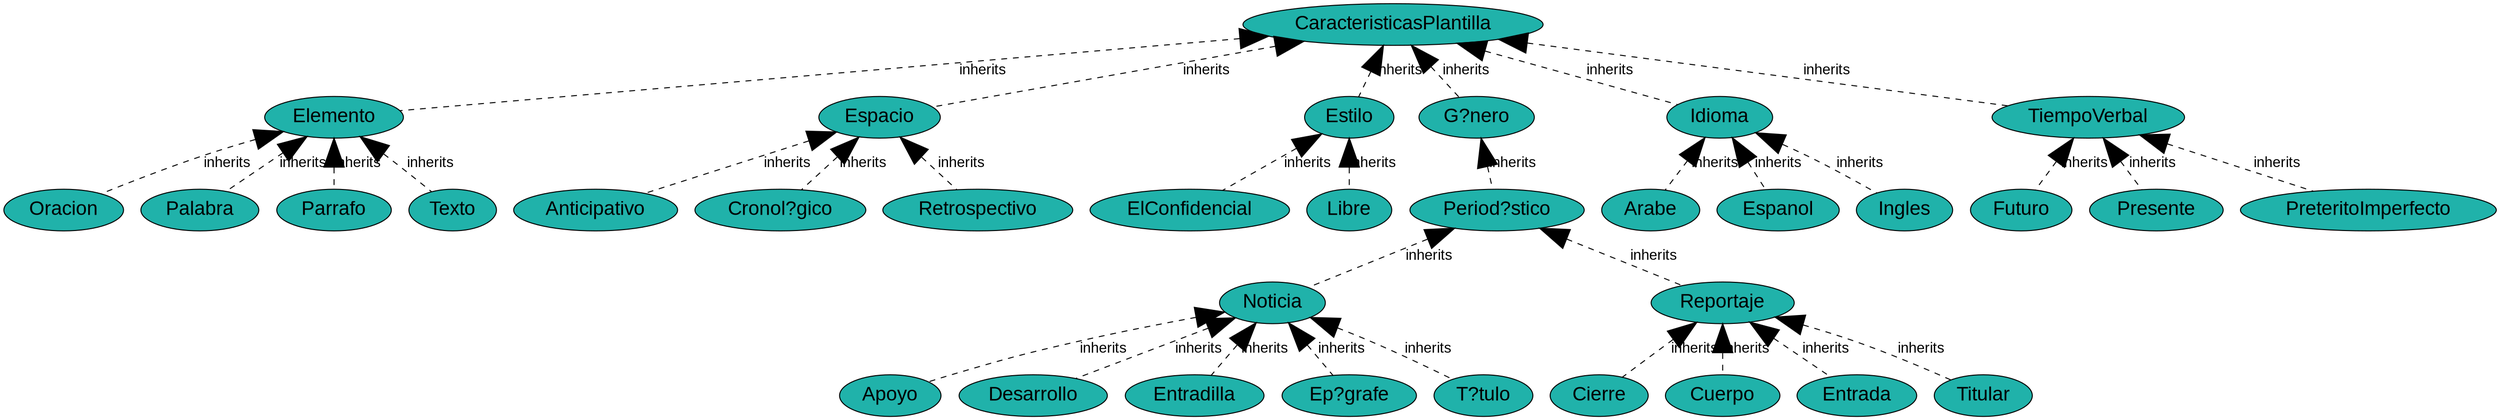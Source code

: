 graph characteristics{
	node [fontname="Arial"]; 
	edge [fontname="Arial",fontsize=12]

	//node_class
	node [shape=ellipse,style=filled,fillcolor=lightseagreen,fontsize=20,fontname="Arial"]
	"class_anticipativo"[label="Anticipativo"];
	"class_apoyo"[label="Apoyo"];
	"class_arabe"[label="Arabe"];
	"class_caracteristicasplantilla"[label="CaracteristicasPlantilla"];
	"class_cierre"[label="Cierre"];
	"class_cronol?gico"[label="Cronol?gico"];
	"class_cuerpo"[label="Cuerpo"];
	"class_desarrollo"[label="Desarrollo"];
	"class_elconfidencial"[label="ElConfidencial"];
	"class_elemento"[label="Elemento"];
	"class_entrada"[label="Entrada"];
	"class_entradilla"[label="Entradilla"];
	"class_ep?grafe"[label="Ep?grafe"];
	"class_espacio"[label="Espacio"];
	"class_espanol"[label="Espanol"];
	"class_estilo"[label="Estilo"];
	"class_futuro"[label="Futuro"];
	"class_g?nero"[label="G?nero"];
	"class_idioma"[label="Idioma"];
	"class_ingles"[label="Ingles"];
	"class_libre"[label="Libre"];
	"class_noticia"[label="Noticia"];
	"class_oracion"[label="Oracion"];
	"class_palabra"[label="Palabra"];
	"class_parrafo"[label="Parrafo"];
	"class_period?stico"[label="Period?stico"];
	"class_presente"[label="Presente"];
	"class_preteritoimperfecto"[label="PreteritoImperfecto"];
	"class_reportaje"[label="Reportaje"];
	"class_retrospectivo"[label="Retrospectivo"];
	"class_texto"[label="Texto"];
	"class_tiempoverbal"[label="TiempoVerbal"];
	"class_titular"[label="Titular"];
	"class_t?tulo"[label="T?tulo"];

	//edge_property
	edge[style=dashed,len=3,color=grey];

	//edge_indirect_use and edge_class

	//edge_inheritance
	"class_espacio" -- "class_anticipativo" [color=black,fontcolor=black,fontsize=15,style=dashed,arrowhead=normal,dir=back,arrowsize=3,label="inherits"];
	"class_noticia" -- "class_apoyo" [color=black,fontcolor=black,fontsize=15,style=dashed,arrowhead=normal,dir=back,arrowsize=3,label="inherits"];
	"class_idioma" -- "class_arabe" [color=black,fontcolor=black,fontsize=15,style=dashed,arrowhead=normal,dir=back,arrowsize=3,label="inherits"];
	"class_reportaje" -- "class_cierre" [color=black,fontcolor=black,fontsize=15,style=dashed,arrowhead=normal,dir=back,arrowsize=3,label="inherits"];
	"class_espacio" -- "class_cronol?gico" [color=black,fontcolor=black,fontsize=15,style=dashed,arrowhead=normal,dir=back,arrowsize=3,label="inherits"];
	"class_reportaje" -- "class_cuerpo" [color=black,fontcolor=black,fontsize=15,style=dashed,arrowhead=normal,dir=back,arrowsize=3,label="inherits"];
	"class_noticia" -- "class_desarrollo" [color=black,fontcolor=black,fontsize=15,style=dashed,arrowhead=normal,dir=back,arrowsize=3,label="inherits"];
	"class_estilo" -- "class_elconfidencial" [color=black,fontcolor=black,fontsize=15,style=dashed,arrowhead=normal,dir=back,arrowsize=3,label="inherits"];
	"class_caracteristicasplantilla" -- "class_elemento" [color=black,fontcolor=black,fontsize=15,style=dashed,arrowhead=normal,dir=back,arrowsize=3,label="inherits"];
	"class_reportaje" -- "class_entrada" [color=black,fontcolor=black,fontsize=15,style=dashed,arrowhead=normal,dir=back,arrowsize=3,label="inherits"];
	"class_noticia" -- "class_entradilla" [color=black,fontcolor=black,fontsize=15,style=dashed,arrowhead=normal,dir=back,arrowsize=3,label="inherits"];
	"class_noticia" -- "class_ep?grafe" [color=black,fontcolor=black,fontsize=15,style=dashed,arrowhead=normal,dir=back,arrowsize=3,label="inherits"];
	"class_caracteristicasplantilla" -- "class_espacio" [color=black,fontcolor=black,fontsize=15,style=dashed,arrowhead=normal,dir=back,arrowsize=3,label="inherits"];
	"class_idioma" -- "class_espanol" [color=black,fontcolor=black,fontsize=15,style=dashed,arrowhead=normal,dir=back,arrowsize=3,label="inherits"];
	"class_caracteristicasplantilla" -- "class_estilo" [color=black,fontcolor=black,fontsize=15,style=dashed,arrowhead=normal,dir=back,arrowsize=3,label="inherits"];
	"class_tiempoverbal" -- "class_futuro" [color=black,fontcolor=black,fontsize=15,style=dashed,arrowhead=normal,dir=back,arrowsize=3,label="inherits"];
	"class_caracteristicasplantilla" -- "class_g?nero" [color=black,fontcolor=black,fontsize=15,style=dashed,arrowhead=normal,dir=back,arrowsize=3,label="inherits"];
	"class_caracteristicasplantilla" -- "class_idioma" [color=black,fontcolor=black,fontsize=15,style=dashed,arrowhead=normal,dir=back,arrowsize=3,label="inherits"];
	"class_idioma" -- "class_ingles" [color=black,fontcolor=black,fontsize=15,style=dashed,arrowhead=normal,dir=back,arrowsize=3,label="inherits"];
	"class_estilo" -- "class_libre" [color=black,fontcolor=black,fontsize=15,style=dashed,arrowhead=normal,dir=back,arrowsize=3,label="inherits"];
	"class_period?stico" -- "class_noticia" [color=black,fontcolor=black,fontsize=15,style=dashed,arrowhead=normal,dir=back,arrowsize=3,label="inherits"];
	"class_elemento" -- "class_oracion" [color=black,fontcolor=black,fontsize=15,style=dashed,arrowhead=normal,dir=back,arrowsize=3,label="inherits"];
	"class_elemento" -- "class_palabra" [color=black,fontcolor=black,fontsize=15,style=dashed,arrowhead=normal,dir=back,arrowsize=3,label="inherits"];
	"class_elemento" -- "class_parrafo" [color=black,fontcolor=black,fontsize=15,style=dashed,arrowhead=normal,dir=back,arrowsize=3,label="inherits"];
	"class_g?nero" -- "class_period?stico" [color=black,fontcolor=black,fontsize=15,style=dashed,arrowhead=normal,dir=back,arrowsize=3,label="inherits"];
	"class_tiempoverbal" -- "class_presente" [color=black,fontcolor=black,fontsize=15,style=dashed,arrowhead=normal,dir=back,arrowsize=3,label="inherits"];
	"class_tiempoverbal" -- "class_preteritoimperfecto" [color=black,fontcolor=black,fontsize=15,style=dashed,arrowhead=normal,dir=back,arrowsize=3,label="inherits"];
	"class_period?stico" -- "class_reportaje" [color=black,fontcolor=black,fontsize=15,style=dashed,arrowhead=normal,dir=back,arrowsize=3,label="inherits"];
	"class_espacio" -- "class_retrospectivo" [color=black,fontcolor=black,fontsize=15,style=dashed,arrowhead=normal,dir=back,arrowsize=3,label="inherits"];
	"class_elemento" -- "class_texto" [color=black,fontcolor=black,fontsize=15,style=dashed,arrowhead=normal,dir=back,arrowsize=3,label="inherits"];
	"class_caracteristicasplantilla" -- "class_tiempoverbal" [color=black,fontcolor=black,fontsize=15,style=dashed,arrowhead=normal,dir=back,arrowsize=3,label="inherits"];
	"class_reportaje" -- "class_titular" [color=black,fontcolor=black,fontsize=15,style=dashed,arrowhead=normal,dir=back,arrowsize=3,label="inherits"];
	"class_noticia" -- "class_t?tulo" [color=black,fontcolor=black,fontsize=15,style=dashed,arrowhead=normal,dir=back,arrowsize=3,label="inherits"];

	//edge_relationship
}